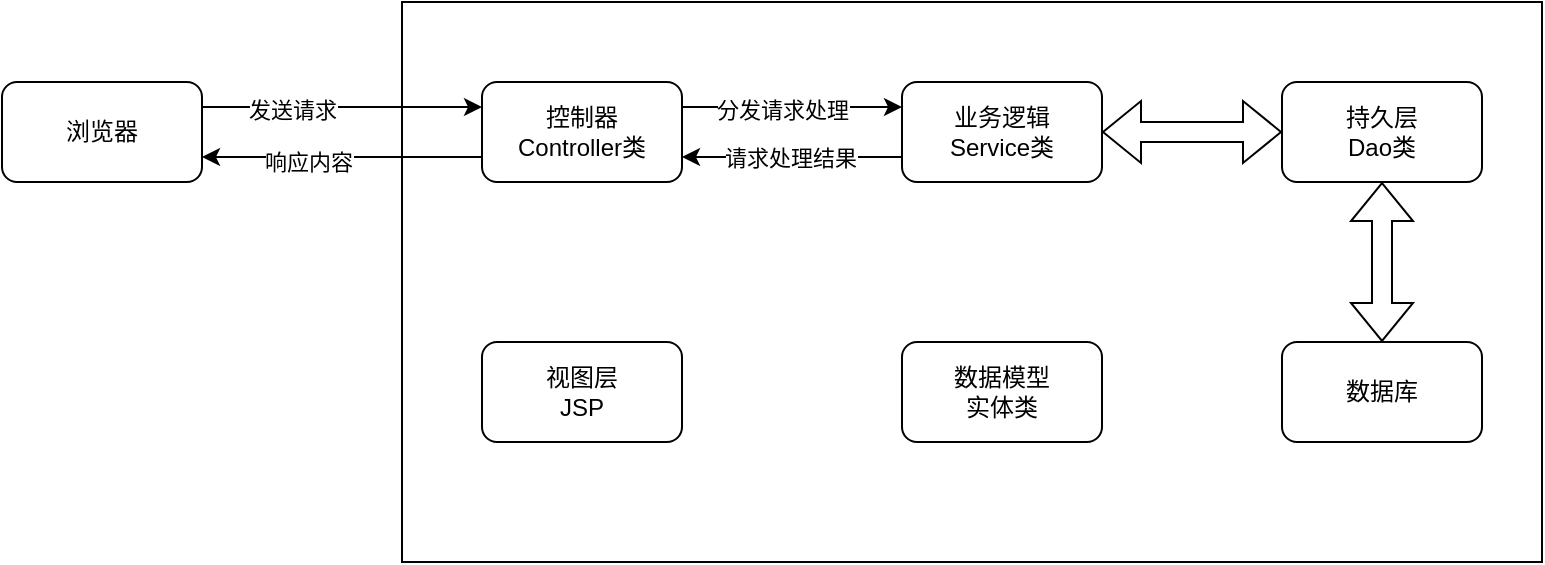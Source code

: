 <mxfile version="15.9.6" type="github"><diagram id="eJ1TyE6UlgfxLAMwkqxx" name="Page-1"><mxGraphModel dx="1038" dy="491" grid="1" gridSize="10" guides="1" tooltips="1" connect="1" arrows="1" fold="1" page="1" pageScale="1" pageWidth="827" pageHeight="1169" math="0" shadow="0"><root><mxCell id="0"/><mxCell id="1" parent="0"/><mxCell id="l5DDdILPVCxS3oYrp7li-1" value="" style="rounded=0;whiteSpace=wrap;html=1;" parent="1" vertex="1"><mxGeometry x="220" y="140" width="570" height="280" as="geometry"/></mxCell><mxCell id="eK5W9b5Ohen1-aNlVHfh-17" style="edgeStyle=orthogonalEdgeStyle;rounded=0;orthogonalLoop=1;jettySize=auto;html=1;exitX=1;exitY=0.25;exitDx=0;exitDy=0;entryX=0;entryY=0.25;entryDx=0;entryDy=0;" edge="1" parent="1" source="eK5W9b5Ohen1-aNlVHfh-1" target="eK5W9b5Ohen1-aNlVHfh-2"><mxGeometry relative="1" as="geometry"/></mxCell><mxCell id="eK5W9b5Ohen1-aNlVHfh-18" value="发送请求" style="edgeLabel;html=1;align=center;verticalAlign=middle;resizable=0;points=[];" vertex="1" connectable="0" parent="eK5W9b5Ohen1-aNlVHfh-17"><mxGeometry x="-0.356" y="-5" relative="1" as="geometry"><mxPoint y="-4" as="offset"/></mxGeometry></mxCell><mxCell id="eK5W9b5Ohen1-aNlVHfh-1" value="浏览器" style="rounded=1;whiteSpace=wrap;html=1;" vertex="1" parent="1"><mxGeometry x="20" y="180" width="100" height="50" as="geometry"/></mxCell><mxCell id="eK5W9b5Ohen1-aNlVHfh-13" style="edgeStyle=orthogonalEdgeStyle;rounded=0;orthogonalLoop=1;jettySize=auto;html=1;exitX=0;exitY=0.75;exitDx=0;exitDy=0;entryX=1;entryY=0.75;entryDx=0;entryDy=0;" edge="1" parent="1" source="eK5W9b5Ohen1-aNlVHfh-2" target="eK5W9b5Ohen1-aNlVHfh-1"><mxGeometry relative="1" as="geometry"><Array as="points"><mxPoint x="240" y="218"/><mxPoint x="240" y="218"/></Array></mxGeometry></mxCell><mxCell id="eK5W9b5Ohen1-aNlVHfh-15" value="响应内容" style="edgeLabel;html=1;align=center;verticalAlign=middle;resizable=0;points=[];" vertex="1" connectable="0" parent="eK5W9b5Ohen1-aNlVHfh-13"><mxGeometry x="0.742" y="2" relative="1" as="geometry"><mxPoint x="35" as="offset"/></mxGeometry></mxCell><mxCell id="eK5W9b5Ohen1-aNlVHfh-16" style="edgeStyle=orthogonalEdgeStyle;rounded=0;orthogonalLoop=1;jettySize=auto;html=1;exitX=1;exitY=0.25;exitDx=0;exitDy=0;entryX=0;entryY=0.25;entryDx=0;entryDy=0;" edge="1" parent="1" source="eK5W9b5Ohen1-aNlVHfh-2" target="eK5W9b5Ohen1-aNlVHfh-3"><mxGeometry relative="1" as="geometry"><Array as="points"><mxPoint x="400" y="193"/><mxPoint x="400" y="193"/></Array></mxGeometry></mxCell><mxCell id="eK5W9b5Ohen1-aNlVHfh-19" value="分发请求处理" style="edgeLabel;html=1;align=center;verticalAlign=middle;resizable=0;points=[];" vertex="1" connectable="0" parent="eK5W9b5Ohen1-aNlVHfh-16"><mxGeometry x="-0.717" y="-1" relative="1" as="geometry"><mxPoint x="34" as="offset"/></mxGeometry></mxCell><mxCell id="eK5W9b5Ohen1-aNlVHfh-2" value="控制器&lt;br&gt;Controller类" style="rounded=1;whiteSpace=wrap;html=1;" vertex="1" parent="1"><mxGeometry x="260" y="180" width="100" height="50" as="geometry"/></mxCell><mxCell id="eK5W9b5Ohen1-aNlVHfh-20" style="edgeStyle=orthogonalEdgeStyle;rounded=0;orthogonalLoop=1;jettySize=auto;html=1;exitX=0;exitY=0.75;exitDx=0;exitDy=0;entryX=1;entryY=0.75;entryDx=0;entryDy=0;" edge="1" parent="1" source="eK5W9b5Ohen1-aNlVHfh-3" target="eK5W9b5Ohen1-aNlVHfh-2"><mxGeometry relative="1" as="geometry"/></mxCell><mxCell id="eK5W9b5Ohen1-aNlVHfh-21" value="请求处理结果" style="edgeLabel;html=1;align=center;verticalAlign=middle;resizable=0;points=[];" vertex="1" connectable="0" parent="eK5W9b5Ohen1-aNlVHfh-20"><mxGeometry x="0.717" relative="1" as="geometry"><mxPoint x="38" as="offset"/></mxGeometry></mxCell><mxCell id="eK5W9b5Ohen1-aNlVHfh-3" value="业务逻辑&lt;br&gt;Service类" style="rounded=1;whiteSpace=wrap;html=1;" vertex="1" parent="1"><mxGeometry x="470" y="180" width="100" height="50" as="geometry"/></mxCell><mxCell id="eK5W9b5Ohen1-aNlVHfh-4" value="持久层&lt;br&gt;Dao类" style="rounded=1;whiteSpace=wrap;html=1;" vertex="1" parent="1"><mxGeometry x="660" y="180" width="100" height="50" as="geometry"/></mxCell><mxCell id="eK5W9b5Ohen1-aNlVHfh-5" value="数据库" style="rounded=1;whiteSpace=wrap;html=1;" vertex="1" parent="1"><mxGeometry x="660" y="310" width="100" height="50" as="geometry"/></mxCell><mxCell id="eK5W9b5Ohen1-aNlVHfh-7" value="数据模型&lt;br&gt;实体类" style="rounded=1;whiteSpace=wrap;html=1;" vertex="1" parent="1"><mxGeometry x="470" y="310" width="100" height="50" as="geometry"/></mxCell><mxCell id="eK5W9b5Ohen1-aNlVHfh-8" value="视图层&lt;br&gt;JSP" style="rounded=1;whiteSpace=wrap;html=1;" vertex="1" parent="1"><mxGeometry x="260" y="310" width="100" height="50" as="geometry"/></mxCell><mxCell id="eK5W9b5Ohen1-aNlVHfh-22" value="" style="shape=flexArrow;endArrow=classic;startArrow=classic;html=1;rounded=0;entryX=0;entryY=0.5;entryDx=0;entryDy=0;" edge="1" parent="1" source="eK5W9b5Ohen1-aNlVHfh-3" target="eK5W9b5Ohen1-aNlVHfh-4"><mxGeometry width="100" height="100" relative="1" as="geometry"><mxPoint x="360" y="300" as="sourcePoint"/><mxPoint x="460" y="200" as="targetPoint"/></mxGeometry></mxCell><mxCell id="eK5W9b5Ohen1-aNlVHfh-23" value="" style="shape=flexArrow;endArrow=classic;startArrow=classic;html=1;rounded=0;entryX=0.5;entryY=1;entryDx=0;entryDy=0;exitX=0.5;exitY=0;exitDx=0;exitDy=0;" edge="1" parent="1" source="eK5W9b5Ohen1-aNlVHfh-5" target="eK5W9b5Ohen1-aNlVHfh-4"><mxGeometry width="100" height="100" relative="1" as="geometry"><mxPoint x="360" y="300" as="sourcePoint"/><mxPoint x="460" y="200" as="targetPoint"/></mxGeometry></mxCell></root></mxGraphModel></diagram></mxfile>